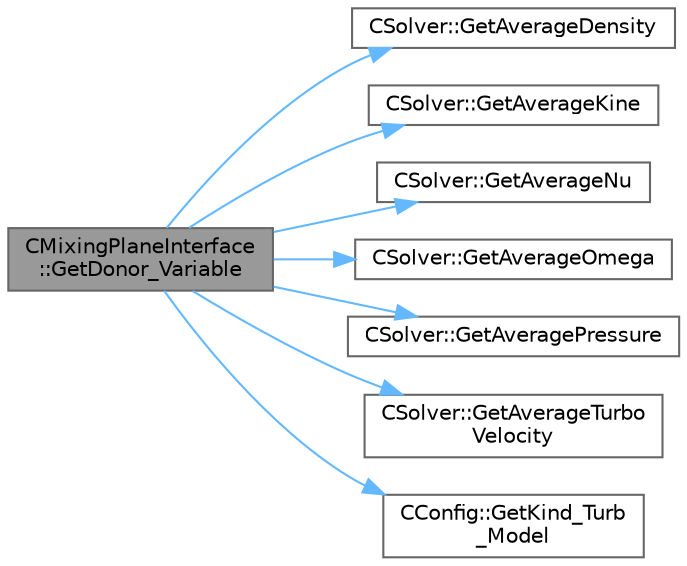 digraph "CMixingPlaneInterface::GetDonor_Variable"
{
 // LATEX_PDF_SIZE
  bgcolor="transparent";
  edge [fontname=Helvetica,fontsize=10,labelfontname=Helvetica,labelfontsize=10];
  node [fontname=Helvetica,fontsize=10,shape=box,height=0.2,width=0.4];
  rankdir="LR";
  Node1 [id="Node000001",label="CMixingPlaneInterface\l::GetDonor_Variable",height=0.2,width=0.4,color="gray40", fillcolor="grey60", style="filled", fontcolor="black",tooltip="Retrieve the variable that will be sent from donor mesh to target mesh."];
  Node1 -> Node2 [id="edge1_Node000001_Node000002",color="steelblue1",style="solid",tooltip=" "];
  Node2 [id="Node000002",label="CSolver::GetAverageDensity",height=0.2,width=0.4,color="grey40", fillcolor="white", style="filled",URL="$classCSolver.html#aad101ce552d20296ad558407096c90a9",tooltip="A virtual member."];
  Node1 -> Node3 [id="edge2_Node000001_Node000003",color="steelblue1",style="solid",tooltip=" "];
  Node3 [id="Node000003",label="CSolver::GetAverageKine",height=0.2,width=0.4,color="grey40", fillcolor="white", style="filled",URL="$classCSolver.html#a46d0aa6393e6ede628db41a4b70b6d7e",tooltip="A virtual member."];
  Node1 -> Node4 [id="edge3_Node000001_Node000004",color="steelblue1",style="solid",tooltip=" "];
  Node4 [id="Node000004",label="CSolver::GetAverageNu",height=0.2,width=0.4,color="grey40", fillcolor="white", style="filled",URL="$classCSolver.html#a9068dae0cde73a012a407cc31971bfac",tooltip="A virtual member."];
  Node1 -> Node5 [id="edge4_Node000001_Node000005",color="steelblue1",style="solid",tooltip=" "];
  Node5 [id="Node000005",label="CSolver::GetAverageOmega",height=0.2,width=0.4,color="grey40", fillcolor="white", style="filled",URL="$classCSolver.html#a957050b63cf2ffe713ef82612405466e",tooltip="A virtual member."];
  Node1 -> Node6 [id="edge5_Node000001_Node000006",color="steelblue1",style="solid",tooltip=" "];
  Node6 [id="Node000006",label="CSolver::GetAveragePressure",height=0.2,width=0.4,color="grey40", fillcolor="white", style="filled",URL="$classCSolver.html#a518cb7849f092b7d3cdb11d8122c87e4",tooltip="A virtual member."];
  Node1 -> Node7 [id="edge6_Node000001_Node000007",color="steelblue1",style="solid",tooltip=" "];
  Node7 [id="Node000007",label="CSolver::GetAverageTurbo\lVelocity",height=0.2,width=0.4,color="grey40", fillcolor="white", style="filled",URL="$classCSolver.html#a8b482d9f7f295087682d0140d976995e",tooltip="A virtual member."];
  Node1 -> Node8 [id="edge7_Node000001_Node000008",color="steelblue1",style="solid",tooltip=" "];
  Node8 [id="Node000008",label="CConfig::GetKind_Turb\l_Model",height=0.2,width=0.4,color="grey40", fillcolor="white", style="filled",URL="$classCConfig.html#a42cf888b42ce34079b2e3987bbf147dd",tooltip="Get the kind of the turbulence model."];
}
